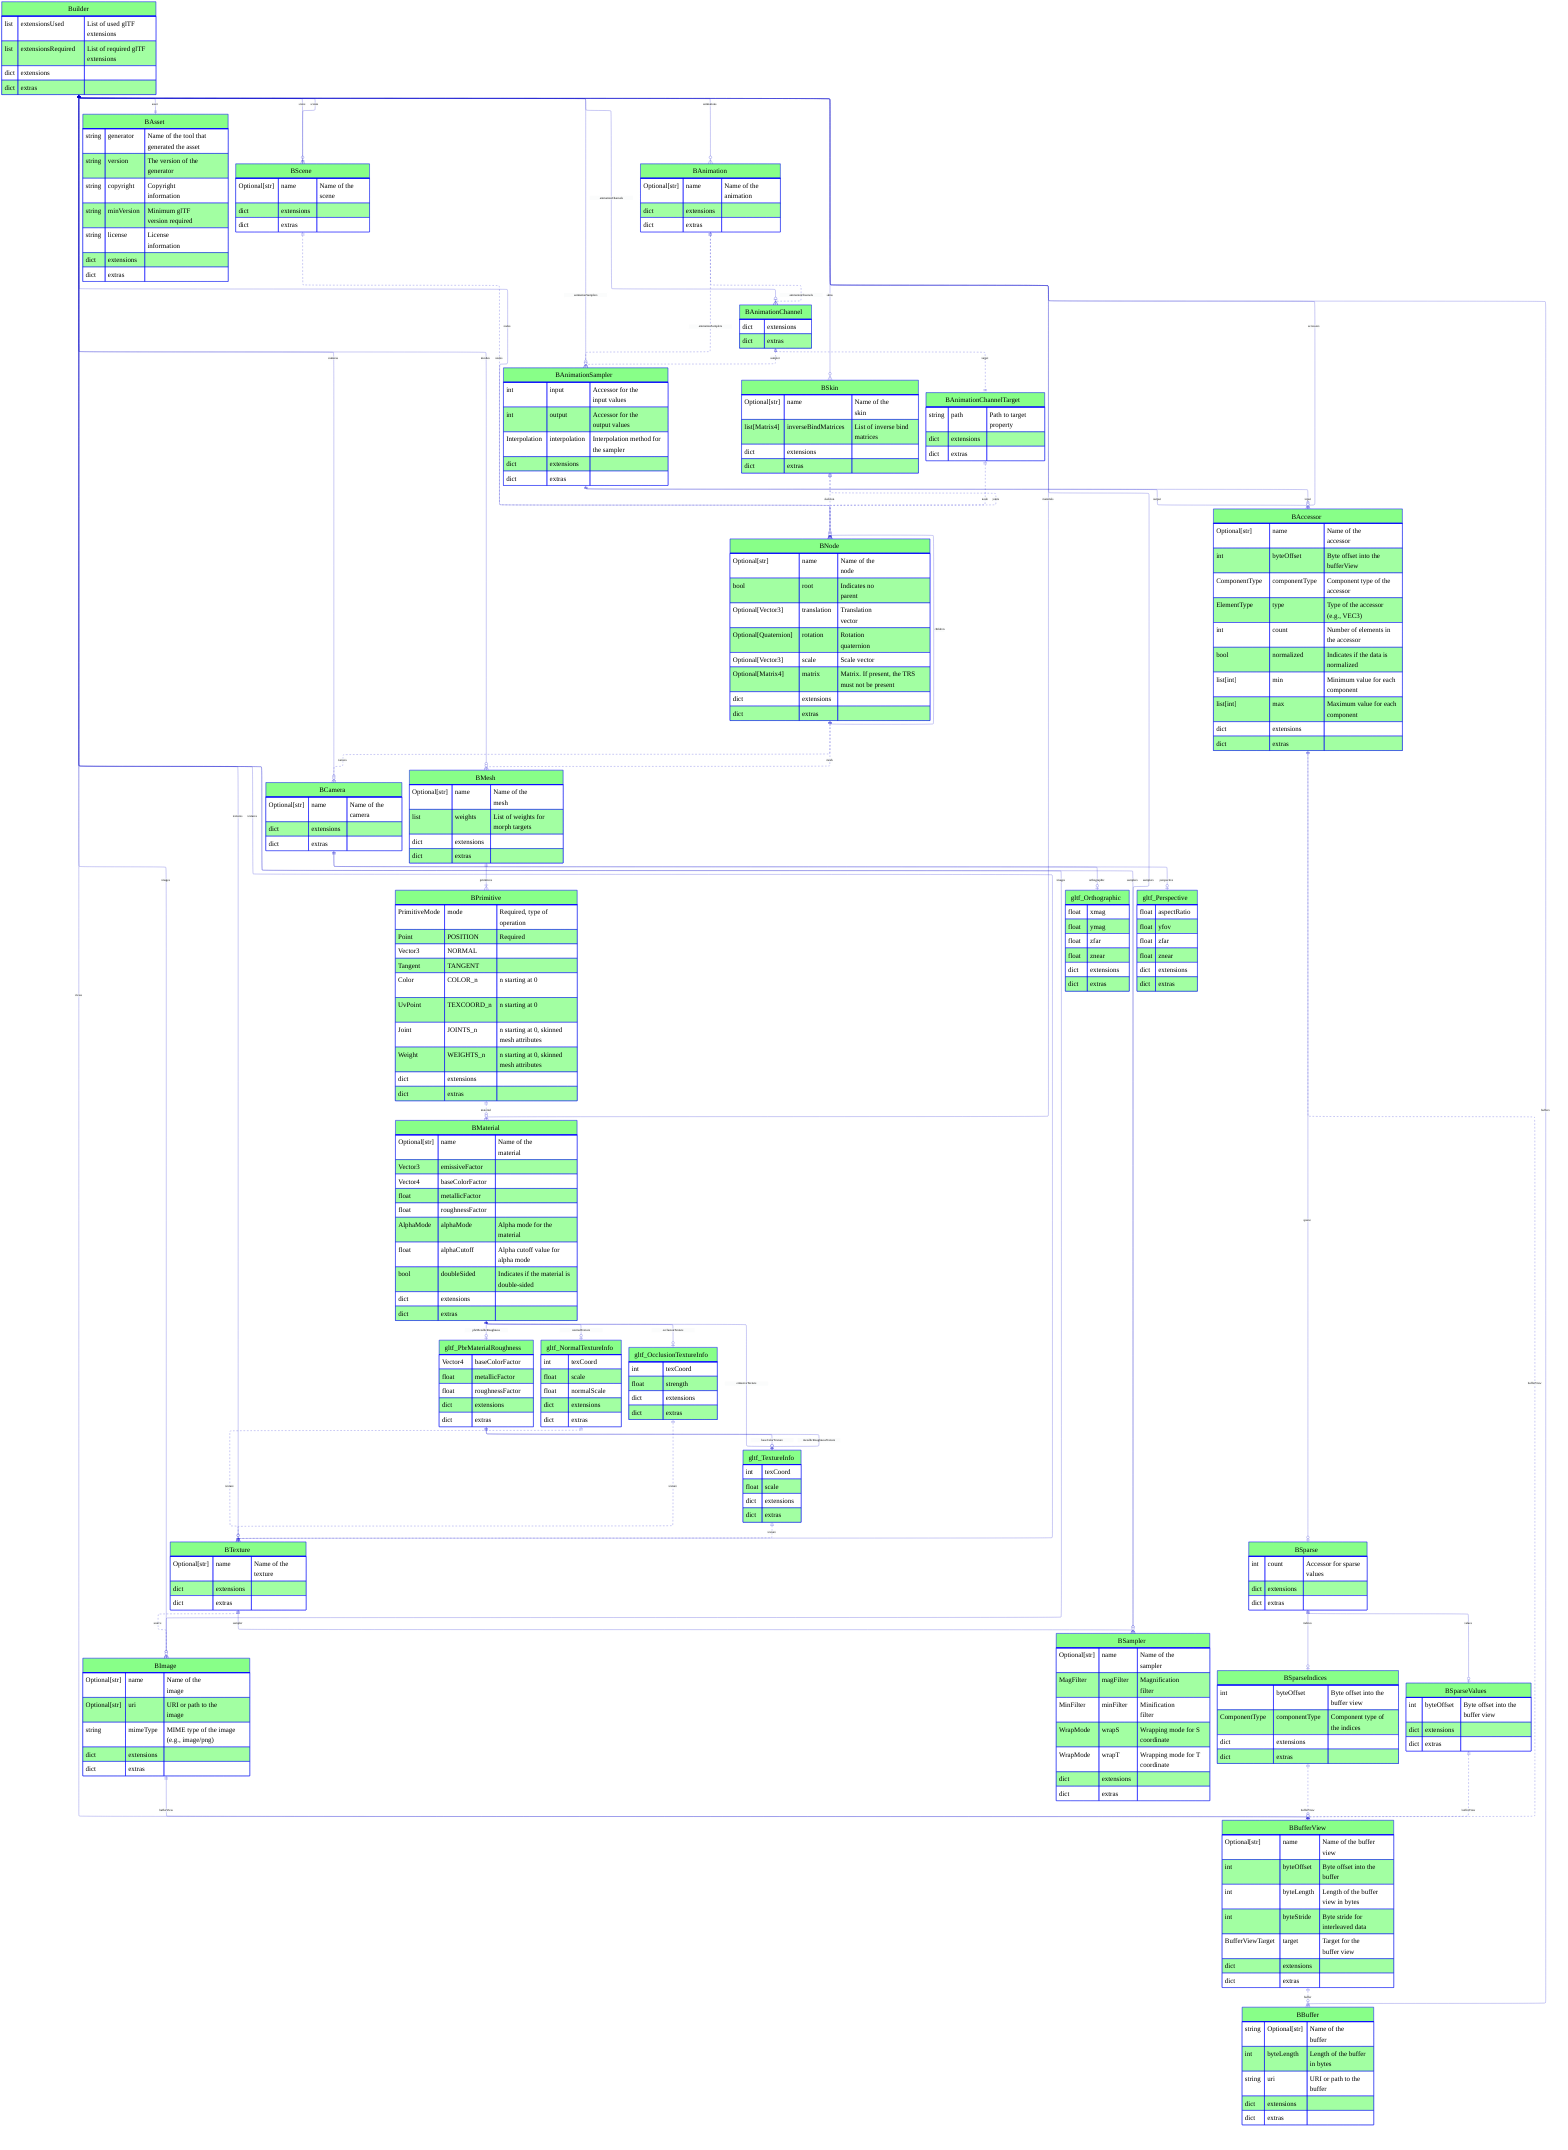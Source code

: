 ---
config:
    layout: elk
    elk:
        mergeEdges: true
        nodePlacementStrategy: BRANDES_KOEPF
    theme: base
    themeVariables:
        darkMode: false
        primaryColor: "#88ff88"
        primaryTextColor: "#000000"
        secondaryColor: "#e0d9ef"
        secondaryTextColor: "#0000ff"
        tertiaryColor: "#f8f9fa"
        tertiaryTextColor: "#00ff00"
        borderRadius: "0.25rem"
        fontSize: "2.0rem"
        fontFamily: "Arial, sans-serif"
        background: "#00ff00"
        lineColor: "#0000cc"
        nodeBorder: "#0000ff"
    title: glTF 2.0 ER Diagram
    description: |
        This is the full version of the glTF 2.0 ER diagram.
---
erDiagram
    direction TB
    Builder ||--o{ BNode : nodes
    Builder ||--|| BAsset : asset
    Builder ||--o{ BScene : scenes
    Builder ||--|| BScene : scene
    Builder ||--o{ BImage : images
    Builder ||--o{ BCamera : cameras
    Builder ||--o{ BTexture : textures
    Builder ||--o{ BSampler : samplers
    Builder ||--o{ BMaterial : materials
    Builder ||--o{ BMesh : meshes
    Builder ||--o{ BAnimation : animations
    Builder ||--o{ BAnimationChannel : animationChannels
    Builder ||--o{ BAnimationSampler : animationSamplers
    Builder ||--o{ BSkin : skins
    Builder ||--o{ BAccessor : accessors
    Builder ||--o{ BBufferView : views
    Builder ||--o{ BBuffer : buffers
    BAnimation ||..|{ BAnimationChannel : animationChannels
    BAnimation ||..|{ BAnimationSampler : animationSamplers
    BAnimationChannel ||..o| BAnimationSampler : sampler
    BNode ||..o| BCamera : camera
    BImage {
        Optional[str] name           "Name of the image"
        Optional[str] uri           "URI or path to the image"
        string mimeType      "MIME type of the image (e.g., image/png)"
        dict extensions
        dict extras
    }
    BImage ||--o| BBufferView : bufferView
    Builder {
        list extensionsUsed        "List of used glTF extensions"
        list extensionsRequired    "List of required glTF extensions"
        dict extensions
        dict extras
    }
    BScene ||..|{ BNode : nodes
    BNode ||--o{ BNode : children
    BNode ||..o| BMesh : mesh
    BMesh ||--|{ BPrimitive : primitives
    Builder ||--o{ BImage : images
    Builder ||--o{ BTexture : textures
    BPrimitive ||..o| BMaterial : material
    BPrimitive {
        PrimitiveMode mode "Required, type of operation"
        Point POSITION     "Required"
        Vector3 NORMAL
        Tangent TANGENT
        Color COLOR_n      "n starting at 0"
        UvPoint TEXCOORD_n "n starting at 0"
        Joint JOINTS_n     "n starting at 0, skinned mesh attributes"
        Weight WEIGHTS_n   "n starting at 0, skinned mesh attributes"
        dict extensions
        dict extras
    }
    BAsset {
        string generator      "Name of the tool that generated the asset"
        string version        "The version of the generator"
        string copyright      "Copyright information"
        string minVersion     "Minimum glTF version required"
        string license        "License information"
        dict extensions
        dict extras
    }
    BTexture {
        Optional[str] name           "Name of the texture"
        dict extensions
        dict extras
    }
    Builder ||--o{ BSampler : samplers
    BSampler {
        Optional[str] name           "Name of the sampler"
        MagFilter magFilter         "Magnification filter"
        MinFilter minFilter         "Minification filter"
        WrapMode wrapS             "Wrapping mode for S coordinate"
        WrapMode wrapT             "Wrapping mode for T coordinate"
        dict extensions
        dict extras
    }
    BNode {
        Optional[str] name           "Name of the node"
        bool root "Indicates no parent"
        Optional[Vector3] translation "Translation vector"
        Optional[Quaternion] rotation "Rotation quaternion"
        Optional[Vector3] scale "Scale vector"
        Optional[Matrix4] matrix "Matrix. If present, the TRS must not be present"
        dict extensions
        dict extras
    }
    BMesh {
        Optional[str] name    "Name of the mesh"
        list weights          "List of weights for morph targets"
        dict extensions
        dict extras
    }
    BMaterial {
        Optional[str] name           "Name of the material"
        Vector3 emissiveFactor
        Vector4 baseColorFactor
        float metallicFactor
        float roughnessFactor
        AlphaMode alphaMode       "Alpha mode for the material"
        float alphaCutoff     "Alpha cutoff value for alpha mode"
        bool doubleSided      "Indicates if the material is double-sided"
        dict extensions
        dict extras
    }
    BMaterial ||--o| gltf_PbrMaterialRoughness : pbrMetallicRoughness
    BMaterial ||--o| gltf_TextureInfo : emissiveTexture
    BMaterial ||--o| gltf_NormalTextureInfo : normalTexture
    gltf_PbrMaterialRoughness {
        Vector4 baseColorFactor
        float metallicFactor
        float roughnessFactor
        dict extensions
        dict extras
    }
    gltf_PbrMaterialRoughness ||--o| gltf_TextureInfo : baseColorTexture
    gltf_PbrMaterialRoughness ||--o| gltf_TextureInfo : metallicRoughnessTexture
    gltf_TextureInfo {
        int texCoord
        float scale
        dict extensions
        dict extras
    }
    gltf_TextureInfo ||..|| BTexture : texture
    gltf_NormalTextureInfo {
        int texCoord
        float scale
        float normalScale
        dict extensions
        dict extras
    }
    gltf_NormalTextureInfo ||..|| BTexture : texture
    BMaterial ||--o| gltf_OcclusionTextureInfo : occlusionTexture
    gltf_OcclusionTextureInfo {
        int texCoord
        float strength
        dict extensions
        dict extras
    }
    gltf_OcclusionTextureInfo ||..|| BTexture : texture

    BScene {
        Optional[str] name           "Name of the scene"
        dict extensions
        dict extras
    }
    BCamera {
        Optional[str] name           "Name of the camera"
        dict extensions
        dict extras
    }
    BCamera ||--o| gltf_Orthographic : orthographic
    BCamera ||--o| gltf_Perspective : perspective
    gltf_Orthographic {
        float xmag
        float ymag
        float zfar
        float znear
        dict extensions
        dict extras
    }
    gltf_Perspective {
        float aspectRatio
        float yfov
        float zfar
        float znear
        dict extensions
        dict extras
    }
    BTexture ||..o| BImage : source
    BTexture ||--o| BSampler : sampler
    BSkin {
        Optional[str] name           "Name of the skin"
        list[Matrix4] inverseBindMatrices "List of inverse bind matrices"
        dict extensions
        dict extras
    }
    BSkin ||..|| BNode : skeleton
    BSkin ||..o| BNode : joints
    BAccessor {
        Optional[str] name           "Name of the accessor"
        int byteOffset        "Byte offset into the bufferView"
        ComponentType componentType     "Component type of the accessor"
        ElementType type    "Type of the accessor (e.g., VEC3)"
        int count             "Number of elements in the accessor"
        bool normalized        "Indicates if the data is normalized"
        list[int] min              "Minimum value for each component"
        list[int] max              "Maximum value for each component"
        dict extensions
        dict extras
    }
    BAccessor ||--o| BSparse : sparse
    BSparse {
        int count      "Accessor for sparse values"
        dict extensions
        dict extras
    }
    BSparse ||--o| BSparseIndices : indices
    BSparse ||--o| BSparseValues : values
    BSparseValues {
        int byteOffset "Byte offset into the buffer view"
        dict extensions
        dict extras
    }
    BSparseValues ||..|| BBufferView : bufferView
    BSparseIndices {
        int byteOffset "Byte offset into the buffer view"
        ComponentType componentType "Component type of the indices"
        dict extensions
        dict extras
    }
    BSparseIndices ||..|| BBufferView : bufferView
    BAccessor ||..o| BBufferView : bufferView
    BBufferView ||..|| BBuffer : buffer
    BBufferView {
        Optional[str] name           "Name of the buffer view"
        int byteOffset        "Byte offset into the buffer"
        int byteLength        "Length of the buffer view in bytes"
        int byteStride        "Byte stride for interleaved data"
        BufferViewTarget target "Target for the buffer view"
        dict extensions
        dict extras
    }
    BBuffer {
        string Optional[str]           "Name of the buffer"
        int byteLength        "Length of the buffer in bytes"
        string uri            "URI or path to the buffer"
        dict extensions
        dict extras
    }

BAnimationSampler {
    int input "Accessor for the input values"
    int output "Accessor for the output values"
    Interpolation interpolation "Interpolation method for the sampler"
    dict extensions
    dict extras
}
BAnimationSampler ||--o| BAccessor : input
BAnimationSampler ||--o| BAccessor : output
BAnimationChannel {
    dict extensions
    dict extras
}
BAnimationChannel ||..|| BAnimationChannelTarget : target
BAnimationChannelTarget {
    string path "Path to target property"
    dict extensions
    dict extras
}
BAnimationChannelTarget ||..|| BNode : node
BAnimation {
    Optional[str] name           "Name of the animation"
    dict extensions
    dict extras
}